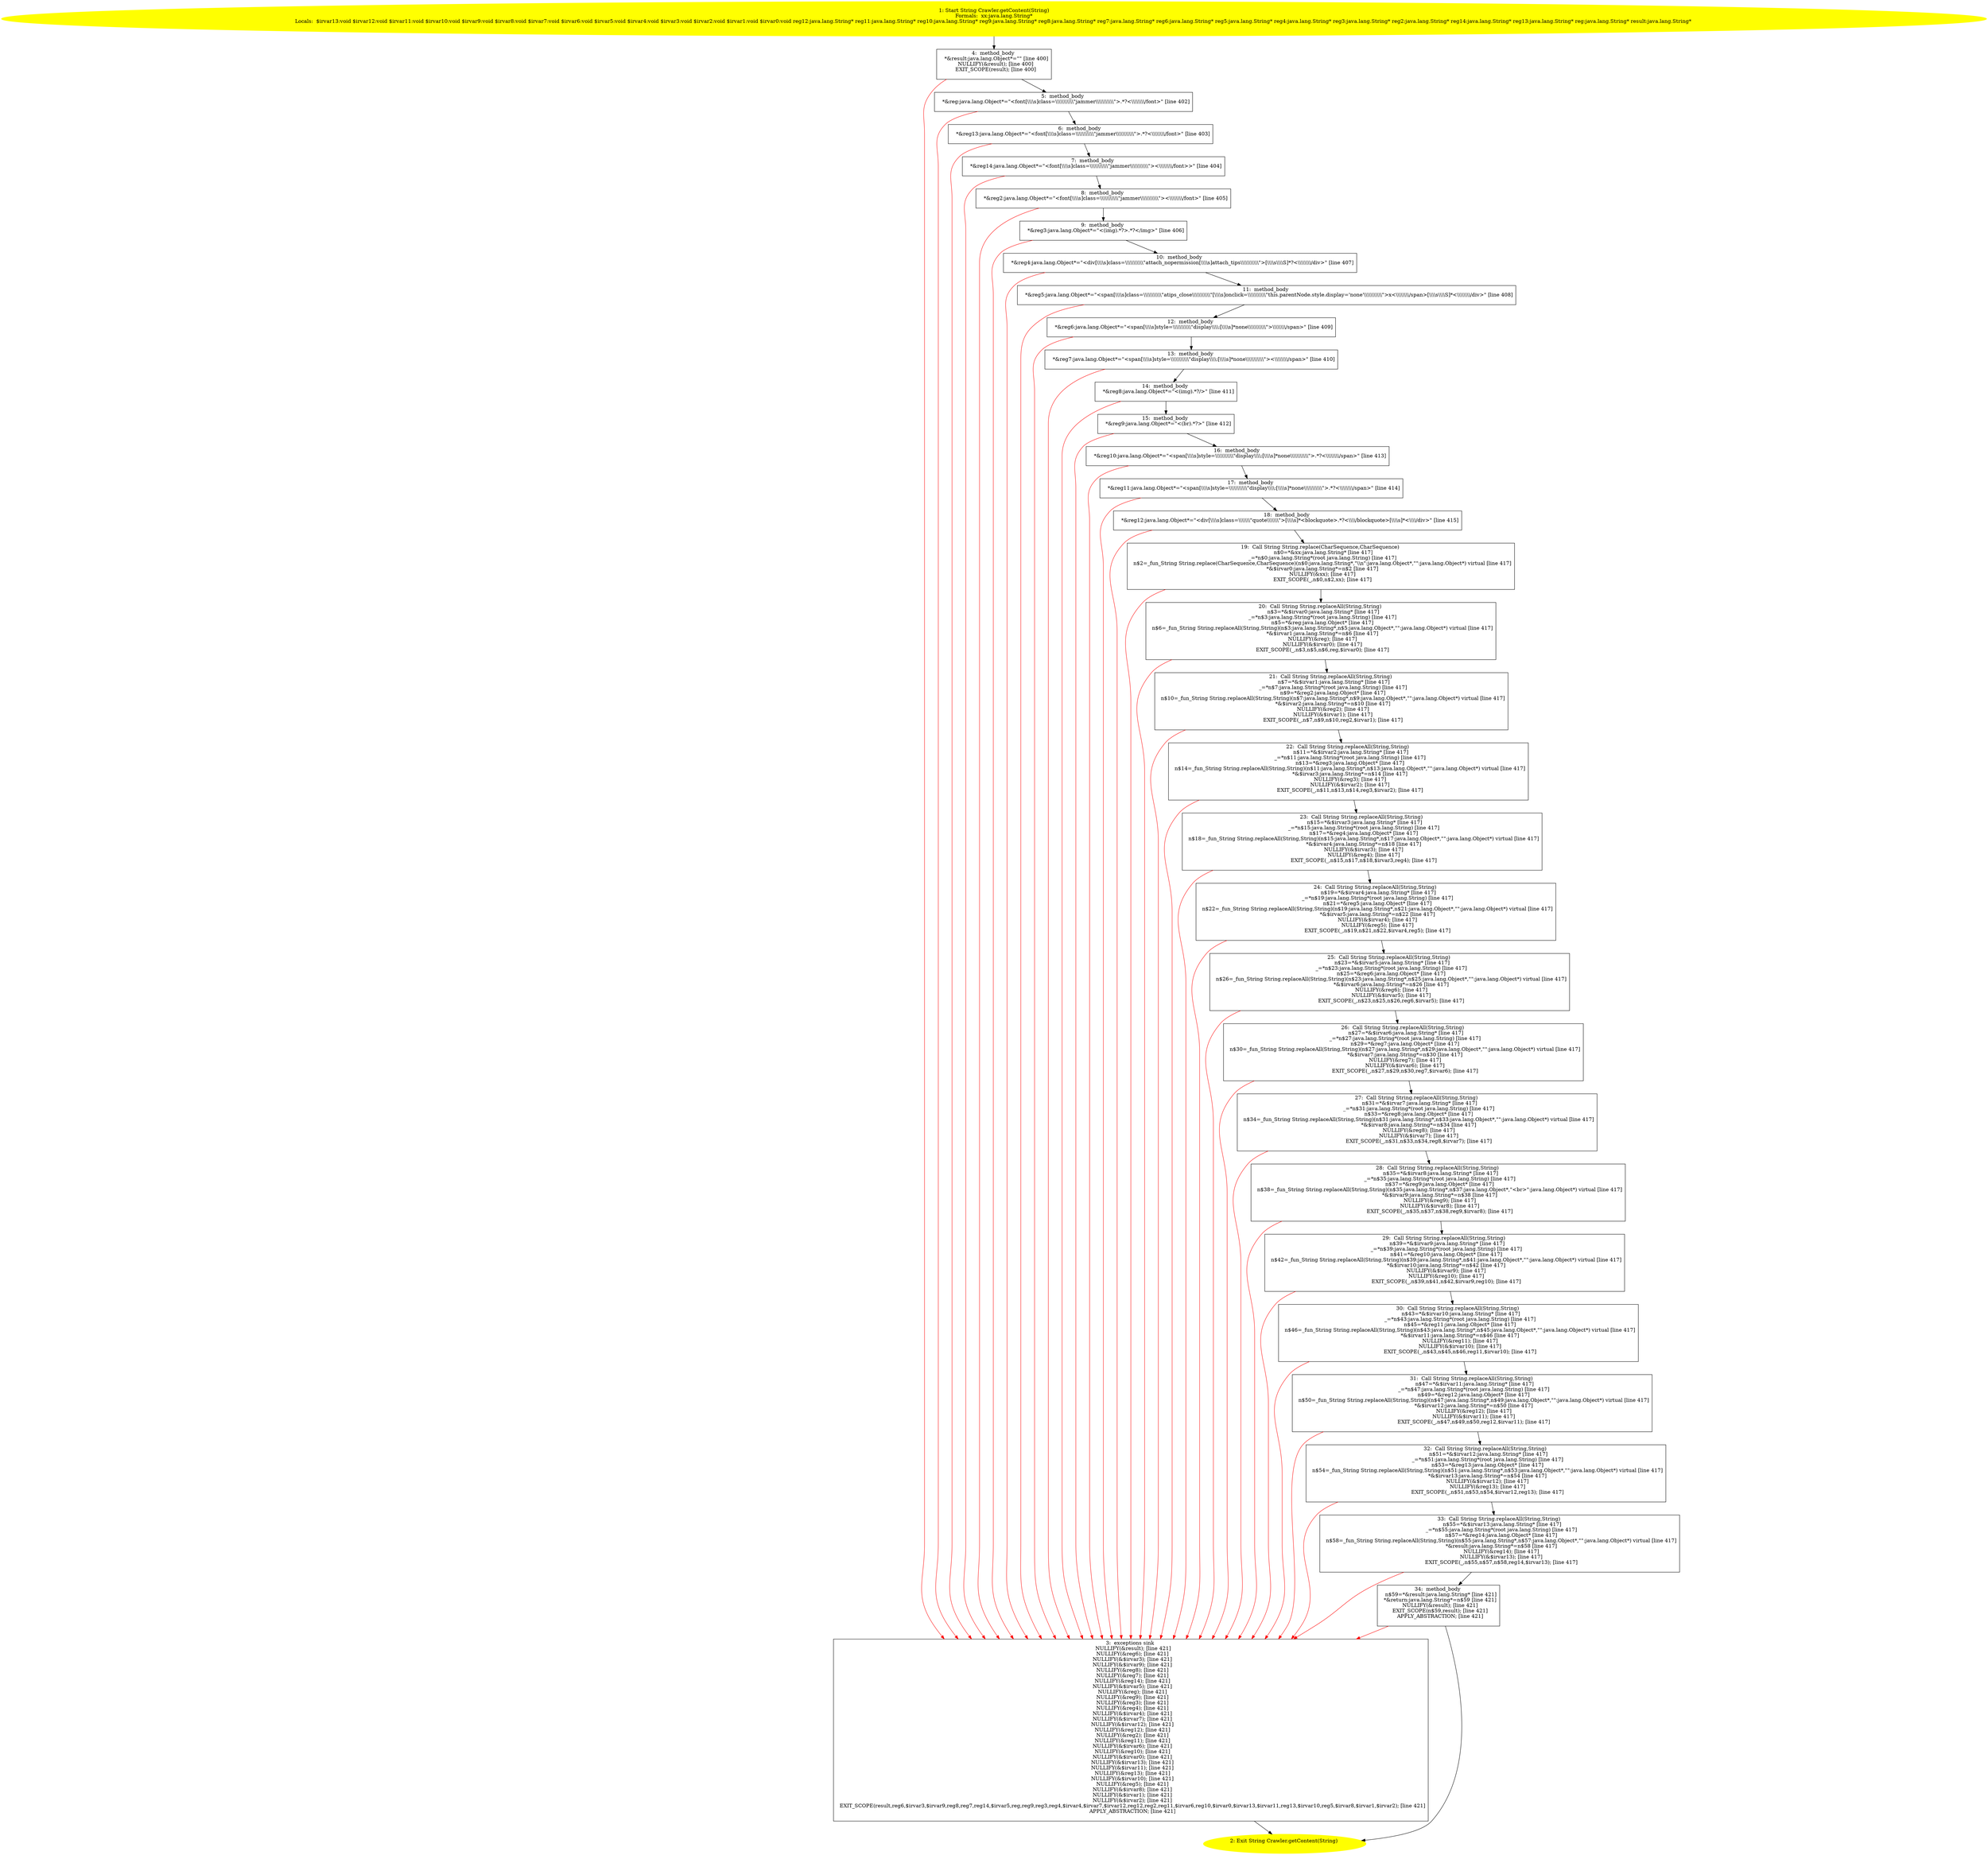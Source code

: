 /* @generated */
digraph cfg {
"com.dulishuo.yimusanfendi.Crawler.getContent(java.lang.String):java.lang.String.44a48694846228227174664e21e95519_1" [label="1: Start String Crawler.getContent(String)\nFormals:  xx:java.lang.String*\nLocals:  $irvar13:void $irvar12:void $irvar11:void $irvar10:void $irvar9:void $irvar8:void $irvar7:void $irvar6:void $irvar5:void $irvar4:void $irvar3:void $irvar2:void $irvar1:void $irvar0:void reg12:java.lang.String* reg11:java.lang.String* reg10:java.lang.String* reg9:java.lang.String* reg8:java.lang.String* reg7:java.lang.String* reg6:java.lang.String* reg5:java.lang.String* reg4:java.lang.String* reg3:java.lang.String* reg2:java.lang.String* reg14:java.lang.String* reg13:java.lang.String* reg:java.lang.String* result:java.lang.String* \n  " color=yellow style=filled]
	

	 "com.dulishuo.yimusanfendi.Crawler.getContent(java.lang.String):java.lang.String.44a48694846228227174664e21e95519_1" -> "com.dulishuo.yimusanfendi.Crawler.getContent(java.lang.String):java.lang.String.44a48694846228227174664e21e95519_4" ;
"com.dulishuo.yimusanfendi.Crawler.getContent(java.lang.String):java.lang.String.44a48694846228227174664e21e95519_2" [label="2: Exit String Crawler.getContent(String) \n  " color=yellow style=filled]
	

"com.dulishuo.yimusanfendi.Crawler.getContent(java.lang.String):java.lang.String.44a48694846228227174664e21e95519_3" [label="3:  exceptions sink \n   NULLIFY(&result); [line 421]\n  NULLIFY(&reg6); [line 421]\n  NULLIFY(&$irvar3); [line 421]\n  NULLIFY(&$irvar9); [line 421]\n  NULLIFY(&reg8); [line 421]\n  NULLIFY(&reg7); [line 421]\n  NULLIFY(&reg14); [line 421]\n  NULLIFY(&$irvar5); [line 421]\n  NULLIFY(&reg); [line 421]\n  NULLIFY(&reg9); [line 421]\n  NULLIFY(&reg3); [line 421]\n  NULLIFY(&reg4); [line 421]\n  NULLIFY(&$irvar4); [line 421]\n  NULLIFY(&$irvar7); [line 421]\n  NULLIFY(&$irvar12); [line 421]\n  NULLIFY(&reg12); [line 421]\n  NULLIFY(&reg2); [line 421]\n  NULLIFY(&reg11); [line 421]\n  NULLIFY(&$irvar6); [line 421]\n  NULLIFY(&reg10); [line 421]\n  NULLIFY(&$irvar0); [line 421]\n  NULLIFY(&$irvar13); [line 421]\n  NULLIFY(&$irvar11); [line 421]\n  NULLIFY(&reg13); [line 421]\n  NULLIFY(&$irvar10); [line 421]\n  NULLIFY(&reg5); [line 421]\n  NULLIFY(&$irvar8); [line 421]\n  NULLIFY(&$irvar1); [line 421]\n  NULLIFY(&$irvar2); [line 421]\n  EXIT_SCOPE(result,reg6,$irvar3,$irvar9,reg8,reg7,reg14,$irvar5,reg,reg9,reg3,reg4,$irvar4,$irvar7,$irvar12,reg12,reg2,reg11,$irvar6,reg10,$irvar0,$irvar13,$irvar11,reg13,$irvar10,reg5,$irvar8,$irvar1,$irvar2); [line 421]\n  APPLY_ABSTRACTION; [line 421]\n " shape="box"]
	

	 "com.dulishuo.yimusanfendi.Crawler.getContent(java.lang.String):java.lang.String.44a48694846228227174664e21e95519_3" -> "com.dulishuo.yimusanfendi.Crawler.getContent(java.lang.String):java.lang.String.44a48694846228227174664e21e95519_2" ;
"com.dulishuo.yimusanfendi.Crawler.getContent(java.lang.String):java.lang.String.44a48694846228227174664e21e95519_4" [label="4:  method_body \n   *&result:java.lang.Object*=\"\" [line 400]\n  NULLIFY(&result); [line 400]\n  EXIT_SCOPE(result); [line 400]\n " shape="box"]
	

	 "com.dulishuo.yimusanfendi.Crawler.getContent(java.lang.String):java.lang.String.44a48694846228227174664e21e95519_4" -> "com.dulishuo.yimusanfendi.Crawler.getContent(java.lang.String):java.lang.String.44a48694846228227174664e21e95519_5" ;
	 "com.dulishuo.yimusanfendi.Crawler.getContent(java.lang.String):java.lang.String.44a48694846228227174664e21e95519_4" -> "com.dulishuo.yimusanfendi.Crawler.getContent(java.lang.String):java.lang.String.44a48694846228227174664e21e95519_3" [color="red" ];
"com.dulishuo.yimusanfendi.Crawler.getContent(java.lang.String):java.lang.String.44a48694846228227174664e21e95519_5" [label="5:  method_body \n   *&reg:java.lang.Object*=\"<font[\\\\\\\\s]class=\\\\\\\\\\\\\\\\\\\\\\\"jammer\\\\\\\\\\\\\\\\\\\\\\\">.*?<\\\\\\\\\\\\\\\\/font&gt;\" [line 402]\n " shape="box"]
	

	 "com.dulishuo.yimusanfendi.Crawler.getContent(java.lang.String):java.lang.String.44a48694846228227174664e21e95519_5" -> "com.dulishuo.yimusanfendi.Crawler.getContent(java.lang.String):java.lang.String.44a48694846228227174664e21e95519_6" ;
	 "com.dulishuo.yimusanfendi.Crawler.getContent(java.lang.String):java.lang.String.44a48694846228227174664e21e95519_5" -> "com.dulishuo.yimusanfendi.Crawler.getContent(java.lang.String):java.lang.String.44a48694846228227174664e21e95519_3" [color="red" ];
"com.dulishuo.yimusanfendi.Crawler.getContent(java.lang.String):java.lang.String.44a48694846228227174664e21e95519_6" [label="6:  method_body \n   *&reg13:java.lang.Object*=\"<font[\\\\\\\\s]class=\\\\\\\\\\\\\\\\\\\\\\\"jammer\\\\\\\\\\\\\\\\\\\\\\\">.*?<\\\\\\\\\\\\\\\\/font>\" [line 403]\n " shape="box"]
	

	 "com.dulishuo.yimusanfendi.Crawler.getContent(java.lang.String):java.lang.String.44a48694846228227174664e21e95519_6" -> "com.dulishuo.yimusanfendi.Crawler.getContent(java.lang.String):java.lang.String.44a48694846228227174664e21e95519_7" ;
	 "com.dulishuo.yimusanfendi.Crawler.getContent(java.lang.String):java.lang.String.44a48694846228227174664e21e95519_6" -> "com.dulishuo.yimusanfendi.Crawler.getContent(java.lang.String):java.lang.String.44a48694846228227174664e21e95519_3" [color="red" ];
"com.dulishuo.yimusanfendi.Crawler.getContent(java.lang.String):java.lang.String.44a48694846228227174664e21e95519_7" [label="7:  method_body \n   *&reg14:java.lang.Object*=\"<font[\\\\\\\\s]class=\\\\\\\\\\\\\\\\\\\\\\\"jammer\\\\\\\\\\\\\\\\\\\\\\\"><\\\\\\\\\\\\\\\\/font&gt;>\" [line 404]\n " shape="box"]
	

	 "com.dulishuo.yimusanfendi.Crawler.getContent(java.lang.String):java.lang.String.44a48694846228227174664e21e95519_7" -> "com.dulishuo.yimusanfendi.Crawler.getContent(java.lang.String):java.lang.String.44a48694846228227174664e21e95519_8" ;
	 "com.dulishuo.yimusanfendi.Crawler.getContent(java.lang.String):java.lang.String.44a48694846228227174664e21e95519_7" -> "com.dulishuo.yimusanfendi.Crawler.getContent(java.lang.String):java.lang.String.44a48694846228227174664e21e95519_3" [color="red" ];
"com.dulishuo.yimusanfendi.Crawler.getContent(java.lang.String):java.lang.String.44a48694846228227174664e21e95519_8" [label="8:  method_body \n   *&reg2:java.lang.Object*=\"<font[\\\\\\\\s]class=\\\\\\\\\\\\\\\\\\\\\\\"jammer\\\\\\\\\\\\\\\\\\\\\\\"><\\\\\\\\\\\\\\\\/font>\" [line 405]\n " shape="box"]
	

	 "com.dulishuo.yimusanfendi.Crawler.getContent(java.lang.String):java.lang.String.44a48694846228227174664e21e95519_8" -> "com.dulishuo.yimusanfendi.Crawler.getContent(java.lang.String):java.lang.String.44a48694846228227174664e21e95519_9" ;
	 "com.dulishuo.yimusanfendi.Crawler.getContent(java.lang.String):java.lang.String.44a48694846228227174664e21e95519_8" -> "com.dulishuo.yimusanfendi.Crawler.getContent(java.lang.String):java.lang.String.44a48694846228227174664e21e95519_3" [color="red" ];
"com.dulishuo.yimusanfendi.Crawler.getContent(java.lang.String):java.lang.String.44a48694846228227174664e21e95519_9" [label="9:  method_body \n   *&reg3:java.lang.Object*=\"<(img).*?>.*?</img>\" [line 406]\n " shape="box"]
	

	 "com.dulishuo.yimusanfendi.Crawler.getContent(java.lang.String):java.lang.String.44a48694846228227174664e21e95519_9" -> "com.dulishuo.yimusanfendi.Crawler.getContent(java.lang.String):java.lang.String.44a48694846228227174664e21e95519_10" ;
	 "com.dulishuo.yimusanfendi.Crawler.getContent(java.lang.String):java.lang.String.44a48694846228227174664e21e95519_9" -> "com.dulishuo.yimusanfendi.Crawler.getContent(java.lang.String):java.lang.String.44a48694846228227174664e21e95519_3" [color="red" ];
"com.dulishuo.yimusanfendi.Crawler.getContent(java.lang.String):java.lang.String.44a48694846228227174664e21e95519_10" [label="10:  method_body \n   *&reg4:java.lang.Object*=\"<div[\\\\\\\\s]class=\\\\\\\\\\\\\\\\\\\\\\\"attach_nopermission[\\\\\\\\s]attach_tips\\\\\\\\\\\\\\\\\\\\\\\">[\\\\\\\\s\\\\\\\\S]*?<\\\\\\\\\\\\\\\\/div>\" [line 407]\n " shape="box"]
	

	 "com.dulishuo.yimusanfendi.Crawler.getContent(java.lang.String):java.lang.String.44a48694846228227174664e21e95519_10" -> "com.dulishuo.yimusanfendi.Crawler.getContent(java.lang.String):java.lang.String.44a48694846228227174664e21e95519_11" ;
	 "com.dulishuo.yimusanfendi.Crawler.getContent(java.lang.String):java.lang.String.44a48694846228227174664e21e95519_10" -> "com.dulishuo.yimusanfendi.Crawler.getContent(java.lang.String):java.lang.String.44a48694846228227174664e21e95519_3" [color="red" ];
"com.dulishuo.yimusanfendi.Crawler.getContent(java.lang.String):java.lang.String.44a48694846228227174664e21e95519_11" [label="11:  method_body \n   *&reg5:java.lang.Object*=\"<span[\\\\\\\\s]class=\\\\\\\\\\\\\\\\\\\\\\\"atips_close\\\\\\\\\\\\\\\\\\\\\\\"[\\\\\\\\s]onclick=\\\\\\\\\\\\\\\\\\\\\\\"this.parentNode.style.display='none'\\\\\\\\\\\\\\\\\\\\\\\">x<\\\\\\\\\\\\\\\\/span>[\\\\\\\\s\\\\\\\\S]*<\\\\\\\\\\\\\\\\/div>\" [line 408]\n " shape="box"]
	

	 "com.dulishuo.yimusanfendi.Crawler.getContent(java.lang.String):java.lang.String.44a48694846228227174664e21e95519_11" -> "com.dulishuo.yimusanfendi.Crawler.getContent(java.lang.String):java.lang.String.44a48694846228227174664e21e95519_12" ;
	 "com.dulishuo.yimusanfendi.Crawler.getContent(java.lang.String):java.lang.String.44a48694846228227174664e21e95519_11" -> "com.dulishuo.yimusanfendi.Crawler.getContent(java.lang.String):java.lang.String.44a48694846228227174664e21e95519_3" [color="red" ];
"com.dulishuo.yimusanfendi.Crawler.getContent(java.lang.String):java.lang.String.44a48694846228227174664e21e95519_12" [label="12:  method_body \n   *&reg6:java.lang.Object*=\"<span[\\\\\\\\s]style=\\\\\\\\\\\\\\\\\\\\\\\"display\\\\\\\\:[\\\\\\\\s]*none\\\\\\\\\\\\\\\\\\\\\\\">\\\\\\\\\\\\\\\\/span&gt;\" [line 409]\n " shape="box"]
	

	 "com.dulishuo.yimusanfendi.Crawler.getContent(java.lang.String):java.lang.String.44a48694846228227174664e21e95519_12" -> "com.dulishuo.yimusanfendi.Crawler.getContent(java.lang.String):java.lang.String.44a48694846228227174664e21e95519_13" ;
	 "com.dulishuo.yimusanfendi.Crawler.getContent(java.lang.String):java.lang.String.44a48694846228227174664e21e95519_12" -> "com.dulishuo.yimusanfendi.Crawler.getContent(java.lang.String):java.lang.String.44a48694846228227174664e21e95519_3" [color="red" ];
"com.dulishuo.yimusanfendi.Crawler.getContent(java.lang.String):java.lang.String.44a48694846228227174664e21e95519_13" [label="13:  method_body \n   *&reg7:java.lang.Object*=\"<span[\\\\\\\\s]style=\\\\\\\\\\\\\\\\\\\\\\\"display\\\\\\\\:[\\\\\\\\s]*none\\\\\\\\\\\\\\\\\\\\\\\"><\\\\\\\\\\\\\\\\/span>\" [line 410]\n " shape="box"]
	

	 "com.dulishuo.yimusanfendi.Crawler.getContent(java.lang.String):java.lang.String.44a48694846228227174664e21e95519_13" -> "com.dulishuo.yimusanfendi.Crawler.getContent(java.lang.String):java.lang.String.44a48694846228227174664e21e95519_14" ;
	 "com.dulishuo.yimusanfendi.Crawler.getContent(java.lang.String):java.lang.String.44a48694846228227174664e21e95519_13" -> "com.dulishuo.yimusanfendi.Crawler.getContent(java.lang.String):java.lang.String.44a48694846228227174664e21e95519_3" [color="red" ];
"com.dulishuo.yimusanfendi.Crawler.getContent(java.lang.String):java.lang.String.44a48694846228227174664e21e95519_14" [label="14:  method_body \n   *&reg8:java.lang.Object*=\"<(img).*?/>\" [line 411]\n " shape="box"]
	

	 "com.dulishuo.yimusanfendi.Crawler.getContent(java.lang.String):java.lang.String.44a48694846228227174664e21e95519_14" -> "com.dulishuo.yimusanfendi.Crawler.getContent(java.lang.String):java.lang.String.44a48694846228227174664e21e95519_15" ;
	 "com.dulishuo.yimusanfendi.Crawler.getContent(java.lang.String):java.lang.String.44a48694846228227174664e21e95519_14" -> "com.dulishuo.yimusanfendi.Crawler.getContent(java.lang.String):java.lang.String.44a48694846228227174664e21e95519_3" [color="red" ];
"com.dulishuo.yimusanfendi.Crawler.getContent(java.lang.String):java.lang.String.44a48694846228227174664e21e95519_15" [label="15:  method_body \n   *&reg9:java.lang.Object*=\"<(br).*?>\" [line 412]\n " shape="box"]
	

	 "com.dulishuo.yimusanfendi.Crawler.getContent(java.lang.String):java.lang.String.44a48694846228227174664e21e95519_15" -> "com.dulishuo.yimusanfendi.Crawler.getContent(java.lang.String):java.lang.String.44a48694846228227174664e21e95519_16" ;
	 "com.dulishuo.yimusanfendi.Crawler.getContent(java.lang.String):java.lang.String.44a48694846228227174664e21e95519_15" -> "com.dulishuo.yimusanfendi.Crawler.getContent(java.lang.String):java.lang.String.44a48694846228227174664e21e95519_3" [color="red" ];
"com.dulishuo.yimusanfendi.Crawler.getContent(java.lang.String):java.lang.String.44a48694846228227174664e21e95519_16" [label="16:  method_body \n   *&reg10:java.lang.Object*=\"<span[\\\\\\\\s]style=\\\\\\\\\\\\\\\\\\\\\\\"display\\\\\\\\:[\\\\\\\\s]*none\\\\\\\\\\\\\\\\\\\\\\\">.*?<\\\\\\\\\\\\\\\\/span&gt;\" [line 413]\n " shape="box"]
	

	 "com.dulishuo.yimusanfendi.Crawler.getContent(java.lang.String):java.lang.String.44a48694846228227174664e21e95519_16" -> "com.dulishuo.yimusanfendi.Crawler.getContent(java.lang.String):java.lang.String.44a48694846228227174664e21e95519_17" ;
	 "com.dulishuo.yimusanfendi.Crawler.getContent(java.lang.String):java.lang.String.44a48694846228227174664e21e95519_16" -> "com.dulishuo.yimusanfendi.Crawler.getContent(java.lang.String):java.lang.String.44a48694846228227174664e21e95519_3" [color="red" ];
"com.dulishuo.yimusanfendi.Crawler.getContent(java.lang.String):java.lang.String.44a48694846228227174664e21e95519_17" [label="17:  method_body \n   *&reg11:java.lang.Object*=\"<span[\\\\\\\\s]style=\\\\\\\\\\\\\\\\\\\\\\\"display\\\\\\\\:[\\\\\\\\s]*none\\\\\\\\\\\\\\\\\\\\\\\">.*?<\\\\\\\\\\\\\\\\/span>\" [line 414]\n " shape="box"]
	

	 "com.dulishuo.yimusanfendi.Crawler.getContent(java.lang.String):java.lang.String.44a48694846228227174664e21e95519_17" -> "com.dulishuo.yimusanfendi.Crawler.getContent(java.lang.String):java.lang.String.44a48694846228227174664e21e95519_18" ;
	 "com.dulishuo.yimusanfendi.Crawler.getContent(java.lang.String):java.lang.String.44a48694846228227174664e21e95519_17" -> "com.dulishuo.yimusanfendi.Crawler.getContent(java.lang.String):java.lang.String.44a48694846228227174664e21e95519_3" [color="red" ];
"com.dulishuo.yimusanfendi.Crawler.getContent(java.lang.String):java.lang.String.44a48694846228227174664e21e95519_18" [label="18:  method_body \n   *&reg12:java.lang.Object*=\"<div[\\\\\\\\s]class=\\\\\\\\\\\\\\\"quote\\\\\\\\\\\\\\\">[\\\\\\\\s]*<blockquote>.*?<\\\\\\\\/blockquote>[\\\\\\\\s]*<\\\\\\\\/div>\" [line 415]\n " shape="box"]
	

	 "com.dulishuo.yimusanfendi.Crawler.getContent(java.lang.String):java.lang.String.44a48694846228227174664e21e95519_18" -> "com.dulishuo.yimusanfendi.Crawler.getContent(java.lang.String):java.lang.String.44a48694846228227174664e21e95519_19" ;
	 "com.dulishuo.yimusanfendi.Crawler.getContent(java.lang.String):java.lang.String.44a48694846228227174664e21e95519_18" -> "com.dulishuo.yimusanfendi.Crawler.getContent(java.lang.String):java.lang.String.44a48694846228227174664e21e95519_3" [color="red" ];
"com.dulishuo.yimusanfendi.Crawler.getContent(java.lang.String):java.lang.String.44a48694846228227174664e21e95519_19" [label="19:  Call String String.replace(CharSequence,CharSequence) \n   n$0=*&xx:java.lang.String* [line 417]\n  _=*n$0:java.lang.String*(root java.lang.String) [line 417]\n  n$2=_fun_String String.replace(CharSequence,CharSequence)(n$0:java.lang.String*,\"\\\\n\":java.lang.Object*,\"\":java.lang.Object*) virtual [line 417]\n  *&$irvar0:java.lang.String*=n$2 [line 417]\n  NULLIFY(&xx); [line 417]\n  EXIT_SCOPE(_,n$0,n$2,xx); [line 417]\n " shape="box"]
	

	 "com.dulishuo.yimusanfendi.Crawler.getContent(java.lang.String):java.lang.String.44a48694846228227174664e21e95519_19" -> "com.dulishuo.yimusanfendi.Crawler.getContent(java.lang.String):java.lang.String.44a48694846228227174664e21e95519_20" ;
	 "com.dulishuo.yimusanfendi.Crawler.getContent(java.lang.String):java.lang.String.44a48694846228227174664e21e95519_19" -> "com.dulishuo.yimusanfendi.Crawler.getContent(java.lang.String):java.lang.String.44a48694846228227174664e21e95519_3" [color="red" ];
"com.dulishuo.yimusanfendi.Crawler.getContent(java.lang.String):java.lang.String.44a48694846228227174664e21e95519_20" [label="20:  Call String String.replaceAll(String,String) \n   n$3=*&$irvar0:java.lang.String* [line 417]\n  _=*n$3:java.lang.String*(root java.lang.String) [line 417]\n  n$5=*&reg:java.lang.Object* [line 417]\n  n$6=_fun_String String.replaceAll(String,String)(n$3:java.lang.String*,n$5:java.lang.Object*,\"\":java.lang.Object*) virtual [line 417]\n  *&$irvar1:java.lang.String*=n$6 [line 417]\n  NULLIFY(&reg); [line 417]\n  NULLIFY(&$irvar0); [line 417]\n  EXIT_SCOPE(_,n$3,n$5,n$6,reg,$irvar0); [line 417]\n " shape="box"]
	

	 "com.dulishuo.yimusanfendi.Crawler.getContent(java.lang.String):java.lang.String.44a48694846228227174664e21e95519_20" -> "com.dulishuo.yimusanfendi.Crawler.getContent(java.lang.String):java.lang.String.44a48694846228227174664e21e95519_21" ;
	 "com.dulishuo.yimusanfendi.Crawler.getContent(java.lang.String):java.lang.String.44a48694846228227174664e21e95519_20" -> "com.dulishuo.yimusanfendi.Crawler.getContent(java.lang.String):java.lang.String.44a48694846228227174664e21e95519_3" [color="red" ];
"com.dulishuo.yimusanfendi.Crawler.getContent(java.lang.String):java.lang.String.44a48694846228227174664e21e95519_21" [label="21:  Call String String.replaceAll(String,String) \n   n$7=*&$irvar1:java.lang.String* [line 417]\n  _=*n$7:java.lang.String*(root java.lang.String) [line 417]\n  n$9=*&reg2:java.lang.Object* [line 417]\n  n$10=_fun_String String.replaceAll(String,String)(n$7:java.lang.String*,n$9:java.lang.Object*,\"\":java.lang.Object*) virtual [line 417]\n  *&$irvar2:java.lang.String*=n$10 [line 417]\n  NULLIFY(&reg2); [line 417]\n  NULLIFY(&$irvar1); [line 417]\n  EXIT_SCOPE(_,n$7,n$9,n$10,reg2,$irvar1); [line 417]\n " shape="box"]
	

	 "com.dulishuo.yimusanfendi.Crawler.getContent(java.lang.String):java.lang.String.44a48694846228227174664e21e95519_21" -> "com.dulishuo.yimusanfendi.Crawler.getContent(java.lang.String):java.lang.String.44a48694846228227174664e21e95519_22" ;
	 "com.dulishuo.yimusanfendi.Crawler.getContent(java.lang.String):java.lang.String.44a48694846228227174664e21e95519_21" -> "com.dulishuo.yimusanfendi.Crawler.getContent(java.lang.String):java.lang.String.44a48694846228227174664e21e95519_3" [color="red" ];
"com.dulishuo.yimusanfendi.Crawler.getContent(java.lang.String):java.lang.String.44a48694846228227174664e21e95519_22" [label="22:  Call String String.replaceAll(String,String) \n   n$11=*&$irvar2:java.lang.String* [line 417]\n  _=*n$11:java.lang.String*(root java.lang.String) [line 417]\n  n$13=*&reg3:java.lang.Object* [line 417]\n  n$14=_fun_String String.replaceAll(String,String)(n$11:java.lang.String*,n$13:java.lang.Object*,\"\":java.lang.Object*) virtual [line 417]\n  *&$irvar3:java.lang.String*=n$14 [line 417]\n  NULLIFY(&reg3); [line 417]\n  NULLIFY(&$irvar2); [line 417]\n  EXIT_SCOPE(_,n$11,n$13,n$14,reg3,$irvar2); [line 417]\n " shape="box"]
	

	 "com.dulishuo.yimusanfendi.Crawler.getContent(java.lang.String):java.lang.String.44a48694846228227174664e21e95519_22" -> "com.dulishuo.yimusanfendi.Crawler.getContent(java.lang.String):java.lang.String.44a48694846228227174664e21e95519_23" ;
	 "com.dulishuo.yimusanfendi.Crawler.getContent(java.lang.String):java.lang.String.44a48694846228227174664e21e95519_22" -> "com.dulishuo.yimusanfendi.Crawler.getContent(java.lang.String):java.lang.String.44a48694846228227174664e21e95519_3" [color="red" ];
"com.dulishuo.yimusanfendi.Crawler.getContent(java.lang.String):java.lang.String.44a48694846228227174664e21e95519_23" [label="23:  Call String String.replaceAll(String,String) \n   n$15=*&$irvar3:java.lang.String* [line 417]\n  _=*n$15:java.lang.String*(root java.lang.String) [line 417]\n  n$17=*&reg4:java.lang.Object* [line 417]\n  n$18=_fun_String String.replaceAll(String,String)(n$15:java.lang.String*,n$17:java.lang.Object*,\"\":java.lang.Object*) virtual [line 417]\n  *&$irvar4:java.lang.String*=n$18 [line 417]\n  NULLIFY(&$irvar3); [line 417]\n  NULLIFY(&reg4); [line 417]\n  EXIT_SCOPE(_,n$15,n$17,n$18,$irvar3,reg4); [line 417]\n " shape="box"]
	

	 "com.dulishuo.yimusanfendi.Crawler.getContent(java.lang.String):java.lang.String.44a48694846228227174664e21e95519_23" -> "com.dulishuo.yimusanfendi.Crawler.getContent(java.lang.String):java.lang.String.44a48694846228227174664e21e95519_24" ;
	 "com.dulishuo.yimusanfendi.Crawler.getContent(java.lang.String):java.lang.String.44a48694846228227174664e21e95519_23" -> "com.dulishuo.yimusanfendi.Crawler.getContent(java.lang.String):java.lang.String.44a48694846228227174664e21e95519_3" [color="red" ];
"com.dulishuo.yimusanfendi.Crawler.getContent(java.lang.String):java.lang.String.44a48694846228227174664e21e95519_24" [label="24:  Call String String.replaceAll(String,String) \n   n$19=*&$irvar4:java.lang.String* [line 417]\n  _=*n$19:java.lang.String*(root java.lang.String) [line 417]\n  n$21=*&reg5:java.lang.Object* [line 417]\n  n$22=_fun_String String.replaceAll(String,String)(n$19:java.lang.String*,n$21:java.lang.Object*,\"\":java.lang.Object*) virtual [line 417]\n  *&$irvar5:java.lang.String*=n$22 [line 417]\n  NULLIFY(&$irvar4); [line 417]\n  NULLIFY(&reg5); [line 417]\n  EXIT_SCOPE(_,n$19,n$21,n$22,$irvar4,reg5); [line 417]\n " shape="box"]
	

	 "com.dulishuo.yimusanfendi.Crawler.getContent(java.lang.String):java.lang.String.44a48694846228227174664e21e95519_24" -> "com.dulishuo.yimusanfendi.Crawler.getContent(java.lang.String):java.lang.String.44a48694846228227174664e21e95519_25" ;
	 "com.dulishuo.yimusanfendi.Crawler.getContent(java.lang.String):java.lang.String.44a48694846228227174664e21e95519_24" -> "com.dulishuo.yimusanfendi.Crawler.getContent(java.lang.String):java.lang.String.44a48694846228227174664e21e95519_3" [color="red" ];
"com.dulishuo.yimusanfendi.Crawler.getContent(java.lang.String):java.lang.String.44a48694846228227174664e21e95519_25" [label="25:  Call String String.replaceAll(String,String) \n   n$23=*&$irvar5:java.lang.String* [line 417]\n  _=*n$23:java.lang.String*(root java.lang.String) [line 417]\n  n$25=*&reg6:java.lang.Object* [line 417]\n  n$26=_fun_String String.replaceAll(String,String)(n$23:java.lang.String*,n$25:java.lang.Object*,\"\":java.lang.Object*) virtual [line 417]\n  *&$irvar6:java.lang.String*=n$26 [line 417]\n  NULLIFY(&reg6); [line 417]\n  NULLIFY(&$irvar5); [line 417]\n  EXIT_SCOPE(_,n$23,n$25,n$26,reg6,$irvar5); [line 417]\n " shape="box"]
	

	 "com.dulishuo.yimusanfendi.Crawler.getContent(java.lang.String):java.lang.String.44a48694846228227174664e21e95519_25" -> "com.dulishuo.yimusanfendi.Crawler.getContent(java.lang.String):java.lang.String.44a48694846228227174664e21e95519_26" ;
	 "com.dulishuo.yimusanfendi.Crawler.getContent(java.lang.String):java.lang.String.44a48694846228227174664e21e95519_25" -> "com.dulishuo.yimusanfendi.Crawler.getContent(java.lang.String):java.lang.String.44a48694846228227174664e21e95519_3" [color="red" ];
"com.dulishuo.yimusanfendi.Crawler.getContent(java.lang.String):java.lang.String.44a48694846228227174664e21e95519_26" [label="26:  Call String String.replaceAll(String,String) \n   n$27=*&$irvar6:java.lang.String* [line 417]\n  _=*n$27:java.lang.String*(root java.lang.String) [line 417]\n  n$29=*&reg7:java.lang.Object* [line 417]\n  n$30=_fun_String String.replaceAll(String,String)(n$27:java.lang.String*,n$29:java.lang.Object*,\"\":java.lang.Object*) virtual [line 417]\n  *&$irvar7:java.lang.String*=n$30 [line 417]\n  NULLIFY(&reg7); [line 417]\n  NULLIFY(&$irvar6); [line 417]\n  EXIT_SCOPE(_,n$27,n$29,n$30,reg7,$irvar6); [line 417]\n " shape="box"]
	

	 "com.dulishuo.yimusanfendi.Crawler.getContent(java.lang.String):java.lang.String.44a48694846228227174664e21e95519_26" -> "com.dulishuo.yimusanfendi.Crawler.getContent(java.lang.String):java.lang.String.44a48694846228227174664e21e95519_27" ;
	 "com.dulishuo.yimusanfendi.Crawler.getContent(java.lang.String):java.lang.String.44a48694846228227174664e21e95519_26" -> "com.dulishuo.yimusanfendi.Crawler.getContent(java.lang.String):java.lang.String.44a48694846228227174664e21e95519_3" [color="red" ];
"com.dulishuo.yimusanfendi.Crawler.getContent(java.lang.String):java.lang.String.44a48694846228227174664e21e95519_27" [label="27:  Call String String.replaceAll(String,String) \n   n$31=*&$irvar7:java.lang.String* [line 417]\n  _=*n$31:java.lang.String*(root java.lang.String) [line 417]\n  n$33=*&reg8:java.lang.Object* [line 417]\n  n$34=_fun_String String.replaceAll(String,String)(n$31:java.lang.String*,n$33:java.lang.Object*,\"\":java.lang.Object*) virtual [line 417]\n  *&$irvar8:java.lang.String*=n$34 [line 417]\n  NULLIFY(&reg8); [line 417]\n  NULLIFY(&$irvar7); [line 417]\n  EXIT_SCOPE(_,n$31,n$33,n$34,reg8,$irvar7); [line 417]\n " shape="box"]
	

	 "com.dulishuo.yimusanfendi.Crawler.getContent(java.lang.String):java.lang.String.44a48694846228227174664e21e95519_27" -> "com.dulishuo.yimusanfendi.Crawler.getContent(java.lang.String):java.lang.String.44a48694846228227174664e21e95519_28" ;
	 "com.dulishuo.yimusanfendi.Crawler.getContent(java.lang.String):java.lang.String.44a48694846228227174664e21e95519_27" -> "com.dulishuo.yimusanfendi.Crawler.getContent(java.lang.String):java.lang.String.44a48694846228227174664e21e95519_3" [color="red" ];
"com.dulishuo.yimusanfendi.Crawler.getContent(java.lang.String):java.lang.String.44a48694846228227174664e21e95519_28" [label="28:  Call String String.replaceAll(String,String) \n   n$35=*&$irvar8:java.lang.String* [line 417]\n  _=*n$35:java.lang.String*(root java.lang.String) [line 417]\n  n$37=*&reg9:java.lang.Object* [line 417]\n  n$38=_fun_String String.replaceAll(String,String)(n$35:java.lang.String*,n$37:java.lang.Object*,\"<br>\":java.lang.Object*) virtual [line 417]\n  *&$irvar9:java.lang.String*=n$38 [line 417]\n  NULLIFY(&reg9); [line 417]\n  NULLIFY(&$irvar8); [line 417]\n  EXIT_SCOPE(_,n$35,n$37,n$38,reg9,$irvar8); [line 417]\n " shape="box"]
	

	 "com.dulishuo.yimusanfendi.Crawler.getContent(java.lang.String):java.lang.String.44a48694846228227174664e21e95519_28" -> "com.dulishuo.yimusanfendi.Crawler.getContent(java.lang.String):java.lang.String.44a48694846228227174664e21e95519_29" ;
	 "com.dulishuo.yimusanfendi.Crawler.getContent(java.lang.String):java.lang.String.44a48694846228227174664e21e95519_28" -> "com.dulishuo.yimusanfendi.Crawler.getContent(java.lang.String):java.lang.String.44a48694846228227174664e21e95519_3" [color="red" ];
"com.dulishuo.yimusanfendi.Crawler.getContent(java.lang.String):java.lang.String.44a48694846228227174664e21e95519_29" [label="29:  Call String String.replaceAll(String,String) \n   n$39=*&$irvar9:java.lang.String* [line 417]\n  _=*n$39:java.lang.String*(root java.lang.String) [line 417]\n  n$41=*&reg10:java.lang.Object* [line 417]\n  n$42=_fun_String String.replaceAll(String,String)(n$39:java.lang.String*,n$41:java.lang.Object*,\"\":java.lang.Object*) virtual [line 417]\n  *&$irvar10:java.lang.String*=n$42 [line 417]\n  NULLIFY(&$irvar9); [line 417]\n  NULLIFY(&reg10); [line 417]\n  EXIT_SCOPE(_,n$39,n$41,n$42,$irvar9,reg10); [line 417]\n " shape="box"]
	

	 "com.dulishuo.yimusanfendi.Crawler.getContent(java.lang.String):java.lang.String.44a48694846228227174664e21e95519_29" -> "com.dulishuo.yimusanfendi.Crawler.getContent(java.lang.String):java.lang.String.44a48694846228227174664e21e95519_30" ;
	 "com.dulishuo.yimusanfendi.Crawler.getContent(java.lang.String):java.lang.String.44a48694846228227174664e21e95519_29" -> "com.dulishuo.yimusanfendi.Crawler.getContent(java.lang.String):java.lang.String.44a48694846228227174664e21e95519_3" [color="red" ];
"com.dulishuo.yimusanfendi.Crawler.getContent(java.lang.String):java.lang.String.44a48694846228227174664e21e95519_30" [label="30:  Call String String.replaceAll(String,String) \n   n$43=*&$irvar10:java.lang.String* [line 417]\n  _=*n$43:java.lang.String*(root java.lang.String) [line 417]\n  n$45=*&reg11:java.lang.Object* [line 417]\n  n$46=_fun_String String.replaceAll(String,String)(n$43:java.lang.String*,n$45:java.lang.Object*,\"\":java.lang.Object*) virtual [line 417]\n  *&$irvar11:java.lang.String*=n$46 [line 417]\n  NULLIFY(&reg11); [line 417]\n  NULLIFY(&$irvar10); [line 417]\n  EXIT_SCOPE(_,n$43,n$45,n$46,reg11,$irvar10); [line 417]\n " shape="box"]
	

	 "com.dulishuo.yimusanfendi.Crawler.getContent(java.lang.String):java.lang.String.44a48694846228227174664e21e95519_30" -> "com.dulishuo.yimusanfendi.Crawler.getContent(java.lang.String):java.lang.String.44a48694846228227174664e21e95519_31" ;
	 "com.dulishuo.yimusanfendi.Crawler.getContent(java.lang.String):java.lang.String.44a48694846228227174664e21e95519_30" -> "com.dulishuo.yimusanfendi.Crawler.getContent(java.lang.String):java.lang.String.44a48694846228227174664e21e95519_3" [color="red" ];
"com.dulishuo.yimusanfendi.Crawler.getContent(java.lang.String):java.lang.String.44a48694846228227174664e21e95519_31" [label="31:  Call String String.replaceAll(String,String) \n   n$47=*&$irvar11:java.lang.String* [line 417]\n  _=*n$47:java.lang.String*(root java.lang.String) [line 417]\n  n$49=*&reg12:java.lang.Object* [line 417]\n  n$50=_fun_String String.replaceAll(String,String)(n$47:java.lang.String*,n$49:java.lang.Object*,\"\":java.lang.Object*) virtual [line 417]\n  *&$irvar12:java.lang.String*=n$50 [line 417]\n  NULLIFY(&reg12); [line 417]\n  NULLIFY(&$irvar11); [line 417]\n  EXIT_SCOPE(_,n$47,n$49,n$50,reg12,$irvar11); [line 417]\n " shape="box"]
	

	 "com.dulishuo.yimusanfendi.Crawler.getContent(java.lang.String):java.lang.String.44a48694846228227174664e21e95519_31" -> "com.dulishuo.yimusanfendi.Crawler.getContent(java.lang.String):java.lang.String.44a48694846228227174664e21e95519_32" ;
	 "com.dulishuo.yimusanfendi.Crawler.getContent(java.lang.String):java.lang.String.44a48694846228227174664e21e95519_31" -> "com.dulishuo.yimusanfendi.Crawler.getContent(java.lang.String):java.lang.String.44a48694846228227174664e21e95519_3" [color="red" ];
"com.dulishuo.yimusanfendi.Crawler.getContent(java.lang.String):java.lang.String.44a48694846228227174664e21e95519_32" [label="32:  Call String String.replaceAll(String,String) \n   n$51=*&$irvar12:java.lang.String* [line 417]\n  _=*n$51:java.lang.String*(root java.lang.String) [line 417]\n  n$53=*&reg13:java.lang.Object* [line 417]\n  n$54=_fun_String String.replaceAll(String,String)(n$51:java.lang.String*,n$53:java.lang.Object*,\"\":java.lang.Object*) virtual [line 417]\n  *&$irvar13:java.lang.String*=n$54 [line 417]\n  NULLIFY(&$irvar12); [line 417]\n  NULLIFY(&reg13); [line 417]\n  EXIT_SCOPE(_,n$51,n$53,n$54,$irvar12,reg13); [line 417]\n " shape="box"]
	

	 "com.dulishuo.yimusanfendi.Crawler.getContent(java.lang.String):java.lang.String.44a48694846228227174664e21e95519_32" -> "com.dulishuo.yimusanfendi.Crawler.getContent(java.lang.String):java.lang.String.44a48694846228227174664e21e95519_33" ;
	 "com.dulishuo.yimusanfendi.Crawler.getContent(java.lang.String):java.lang.String.44a48694846228227174664e21e95519_32" -> "com.dulishuo.yimusanfendi.Crawler.getContent(java.lang.String):java.lang.String.44a48694846228227174664e21e95519_3" [color="red" ];
"com.dulishuo.yimusanfendi.Crawler.getContent(java.lang.String):java.lang.String.44a48694846228227174664e21e95519_33" [label="33:  Call String String.replaceAll(String,String) \n   n$55=*&$irvar13:java.lang.String* [line 417]\n  _=*n$55:java.lang.String*(root java.lang.String) [line 417]\n  n$57=*&reg14:java.lang.Object* [line 417]\n  n$58=_fun_String String.replaceAll(String,String)(n$55:java.lang.String*,n$57:java.lang.Object*,\"\":java.lang.Object*) virtual [line 417]\n  *&result:java.lang.String*=n$58 [line 417]\n  NULLIFY(&reg14); [line 417]\n  NULLIFY(&$irvar13); [line 417]\n  EXIT_SCOPE(_,n$55,n$57,n$58,reg14,$irvar13); [line 417]\n " shape="box"]
	

	 "com.dulishuo.yimusanfendi.Crawler.getContent(java.lang.String):java.lang.String.44a48694846228227174664e21e95519_33" -> "com.dulishuo.yimusanfendi.Crawler.getContent(java.lang.String):java.lang.String.44a48694846228227174664e21e95519_34" ;
	 "com.dulishuo.yimusanfendi.Crawler.getContent(java.lang.String):java.lang.String.44a48694846228227174664e21e95519_33" -> "com.dulishuo.yimusanfendi.Crawler.getContent(java.lang.String):java.lang.String.44a48694846228227174664e21e95519_3" [color="red" ];
"com.dulishuo.yimusanfendi.Crawler.getContent(java.lang.String):java.lang.String.44a48694846228227174664e21e95519_34" [label="34:  method_body \n   n$59=*&result:java.lang.String* [line 421]\n  *&return:java.lang.String*=n$59 [line 421]\n  NULLIFY(&result); [line 421]\n  EXIT_SCOPE(n$59,result); [line 421]\n  APPLY_ABSTRACTION; [line 421]\n " shape="box"]
	

	 "com.dulishuo.yimusanfendi.Crawler.getContent(java.lang.String):java.lang.String.44a48694846228227174664e21e95519_34" -> "com.dulishuo.yimusanfendi.Crawler.getContent(java.lang.String):java.lang.String.44a48694846228227174664e21e95519_2" ;
	 "com.dulishuo.yimusanfendi.Crawler.getContent(java.lang.String):java.lang.String.44a48694846228227174664e21e95519_34" -> "com.dulishuo.yimusanfendi.Crawler.getContent(java.lang.String):java.lang.String.44a48694846228227174664e21e95519_3" [color="red" ];
}
